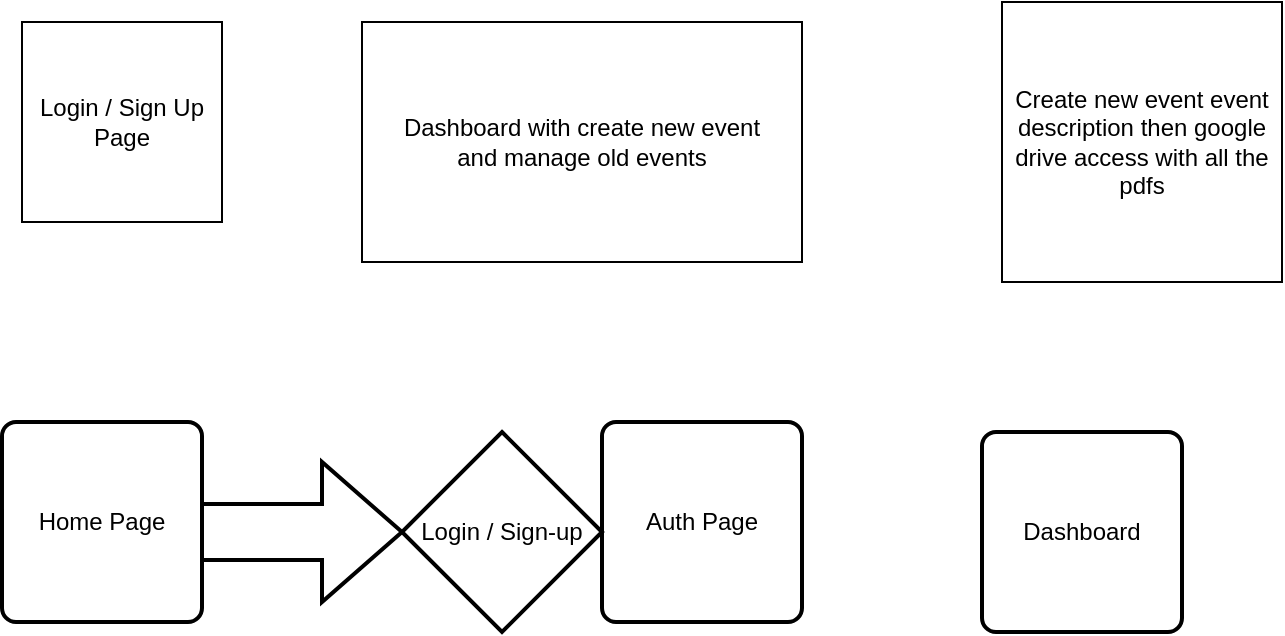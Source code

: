 <mxfile version="21.6.8" type="github">
  <diagram name="Page-1" id="26jy-_EbFpemDyZncVNP">
    <mxGraphModel dx="969" dy="532" grid="1" gridSize="10" guides="1" tooltips="1" connect="1" arrows="1" fold="1" page="1" pageScale="1" pageWidth="850" pageHeight="1100" math="0" shadow="0">
      <root>
        <mxCell id="0" />
        <mxCell id="1" parent="0" />
        <mxCell id="YX3MOx2NHv53Jm5qOJph-4" value="Login / Sign Up Page" style="whiteSpace=wrap;html=1;aspect=fixed;" parent="1" vertex="1">
          <mxGeometry x="40" y="20" width="100" height="100" as="geometry" />
        </mxCell>
        <mxCell id="YX3MOx2NHv53Jm5qOJph-9" value="Dashboard with create new event&lt;br style=&quot;border-color: var(--border-color);&quot;&gt;&lt;span style=&quot;&quot;&gt;and manage old events&lt;/span&gt;" style="rounded=0;whiteSpace=wrap;html=1;" parent="1" vertex="1">
          <mxGeometry x="210" y="20" width="220" height="120" as="geometry" />
        </mxCell>
        <mxCell id="YX3MOx2NHv53Jm5qOJph-12" value="Create new event event description then google drive access with all the pdfs" style="whiteSpace=wrap;html=1;aspect=fixed;" parent="1" vertex="1">
          <mxGeometry x="530" y="10" width="140" height="140" as="geometry" />
        </mxCell>
        <mxCell id="l8xyqsgmn4kDfwOyuNhK-1" value="Home Page" style="rounded=1;whiteSpace=wrap;html=1;absoluteArcSize=1;arcSize=14;strokeWidth=2;" vertex="1" parent="1">
          <mxGeometry x="30" y="220" width="100" height="100" as="geometry" />
        </mxCell>
        <mxCell id="l8xyqsgmn4kDfwOyuNhK-2" value="Auth Page" style="rounded=1;whiteSpace=wrap;html=1;absoluteArcSize=1;arcSize=14;strokeWidth=2;" vertex="1" parent="1">
          <mxGeometry x="330" y="220" width="100" height="100" as="geometry" />
        </mxCell>
        <mxCell id="l8xyqsgmn4kDfwOyuNhK-3" value="Dashboard" style="rounded=1;whiteSpace=wrap;html=1;absoluteArcSize=1;arcSize=14;strokeWidth=2;" vertex="1" parent="1">
          <mxGeometry x="520" y="225" width="100" height="100" as="geometry" />
        </mxCell>
        <mxCell id="l8xyqsgmn4kDfwOyuNhK-4" value="Login / Sign-up" style="strokeWidth=2;html=1;shape=mxgraph.flowchart.decision;whiteSpace=wrap;" vertex="1" parent="1">
          <mxGeometry x="230" y="225" width="100" height="100" as="geometry" />
        </mxCell>
        <mxCell id="l8xyqsgmn4kDfwOyuNhK-5" value="" style="verticalLabelPosition=bottom;verticalAlign=top;html=1;strokeWidth=2;shape=mxgraph.arrows2.arrow;dy=0.6;dx=40;notch=0;" vertex="1" parent="1">
          <mxGeometry x="130" y="240" width="100" height="70" as="geometry" />
        </mxCell>
      </root>
    </mxGraphModel>
  </diagram>
</mxfile>
